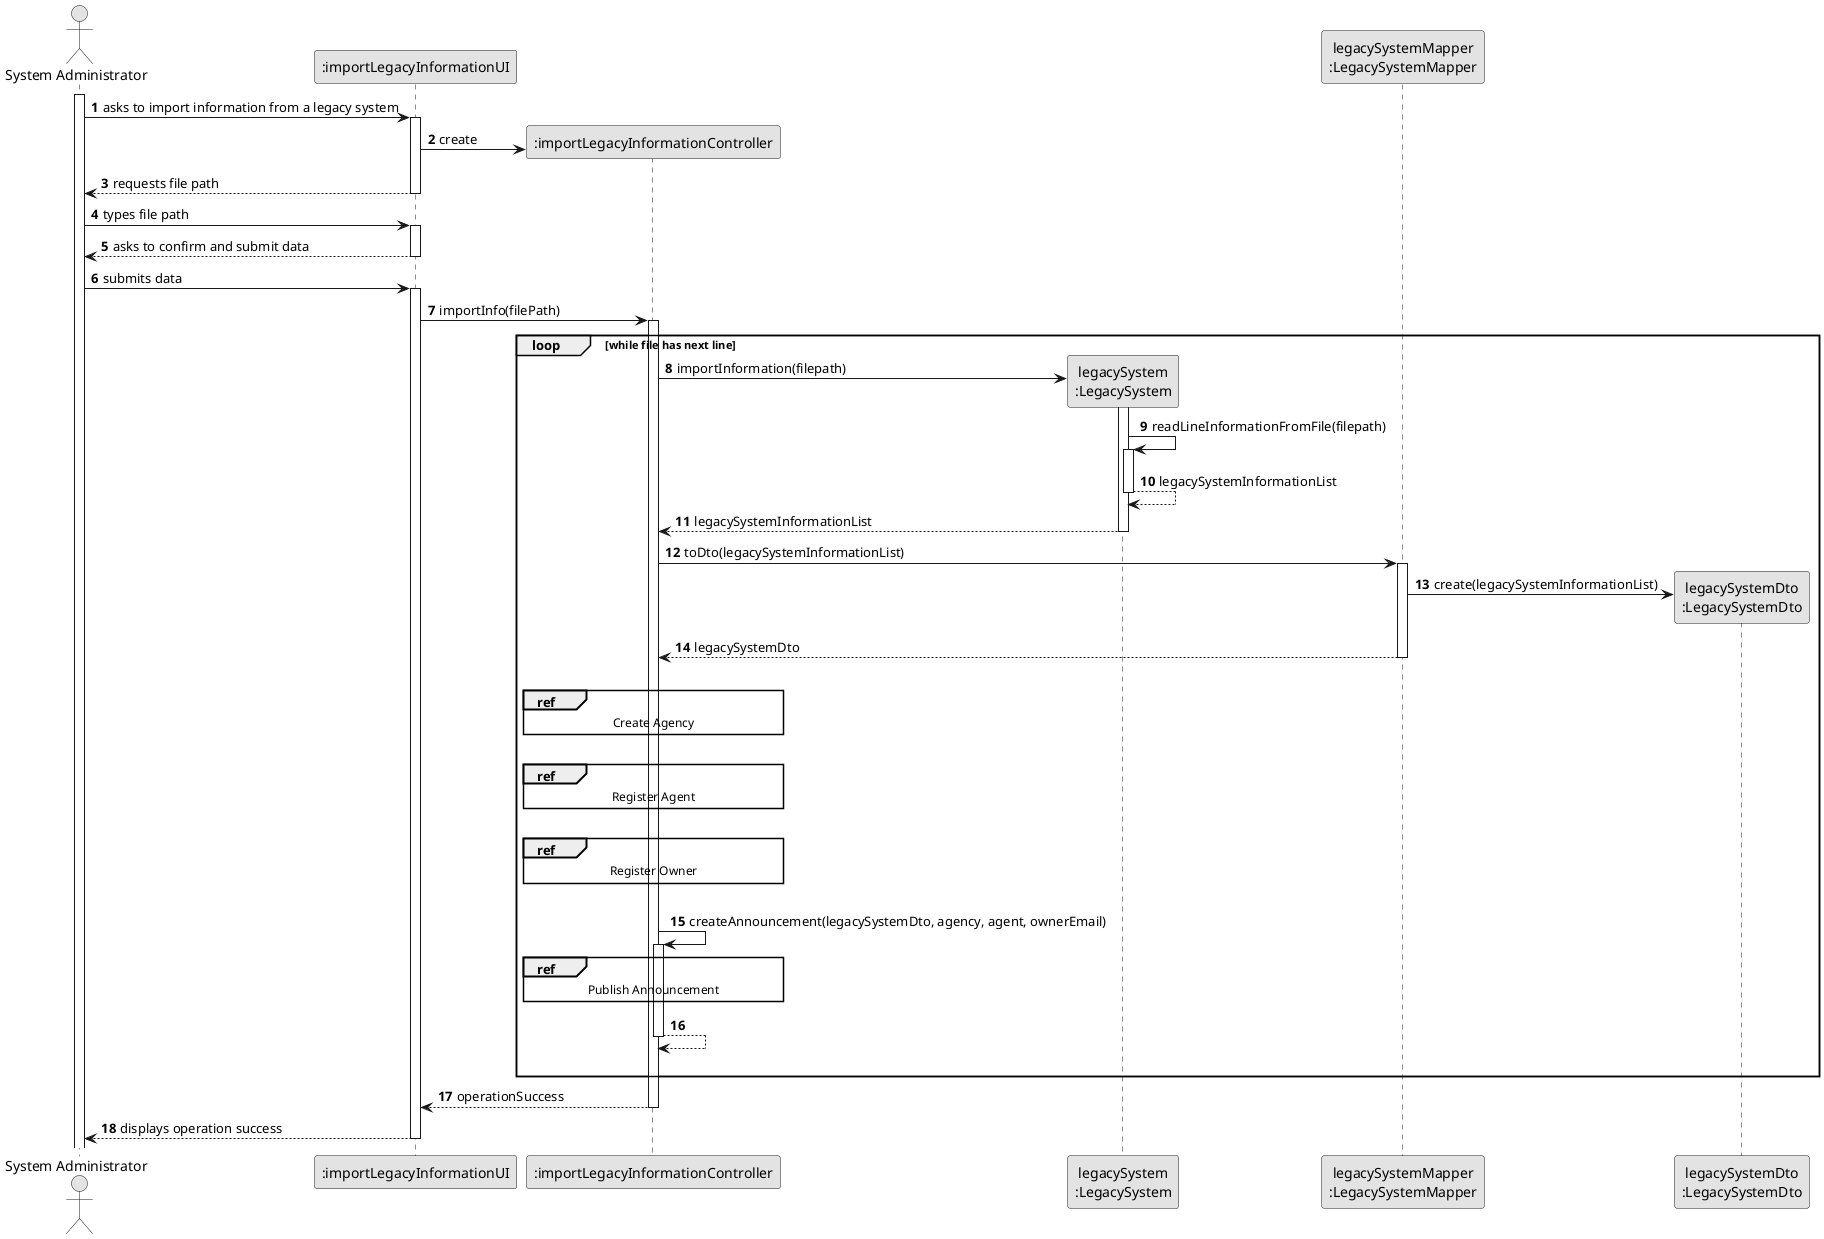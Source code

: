 @startuml
skinparam monochrome true
skinparam packageStyle rectangle
skinparam shadowing false

autonumber

'hide footbox
actor "System Administrator" as ADM
participant ":importLegacyInformationUI" as UI
participant ":importLegacyInformationController" as CTRL
participant "legacySystem\n:LegacySystem" as LS
participant "legacySystemMapper\n:LegacySystemMapper" as LSMapper
participant "legacySystemDto\n:LegacySystemDto" as LSDto

activate ADM

    ADM -> UI : asks to import information from a legacy system
    activate UI

    UI -> CTRL**: create

    UI --> ADM : requests file path
    deactivate UI

    ADM -> UI : types file path
    activate UI

    UI --> ADM : asks to confirm and submit data
    deactivate UI

    ADM -> UI : submits data
    activate UI

    UI -> CTRL: importInfo(filePath)
    activate CTRL


    loop while file has next line

      CTRL -> LS** : importInformation(filepath)
      activate LS

      LS -> LS : readLineInformationFromFile(filepath)
      activate LS

      LS --> LS: legacySystemInformationList
      deactivate LS

     CTRL <-- LS : legacySystemInformationList
      deactivate LS

      CTRL -> LSMapper : toDto(legacySystemInformationList)
      activate LSMapper

      LSMapper -> LSDto** : create(legacySystemInformationList)

      LSMapper --> CTRL : legacySystemDto
      deactivate LSMapper

    |||
    ref over CTRL
    Create Agency
    end ref
    |||
    ref over CTRL
        Register Agent
    end ref
    |||
    ref over CTRL
        Register Owner
    end ref
|||
    CTRL -> CTRL : createAnnouncement(legacySystemDto, agency, agent, ownerEmail)
    activate CTRL
    ref over CTRL
        Publish Announcement
    end ref
        CTRL --> CTRL
    deactivate CTRL

|||
     end loop

    CTRL --> UI: operationSuccess
    deactivate CTRL

    UI --> ADM : displays operation success
    deactivate UI

@enduml
